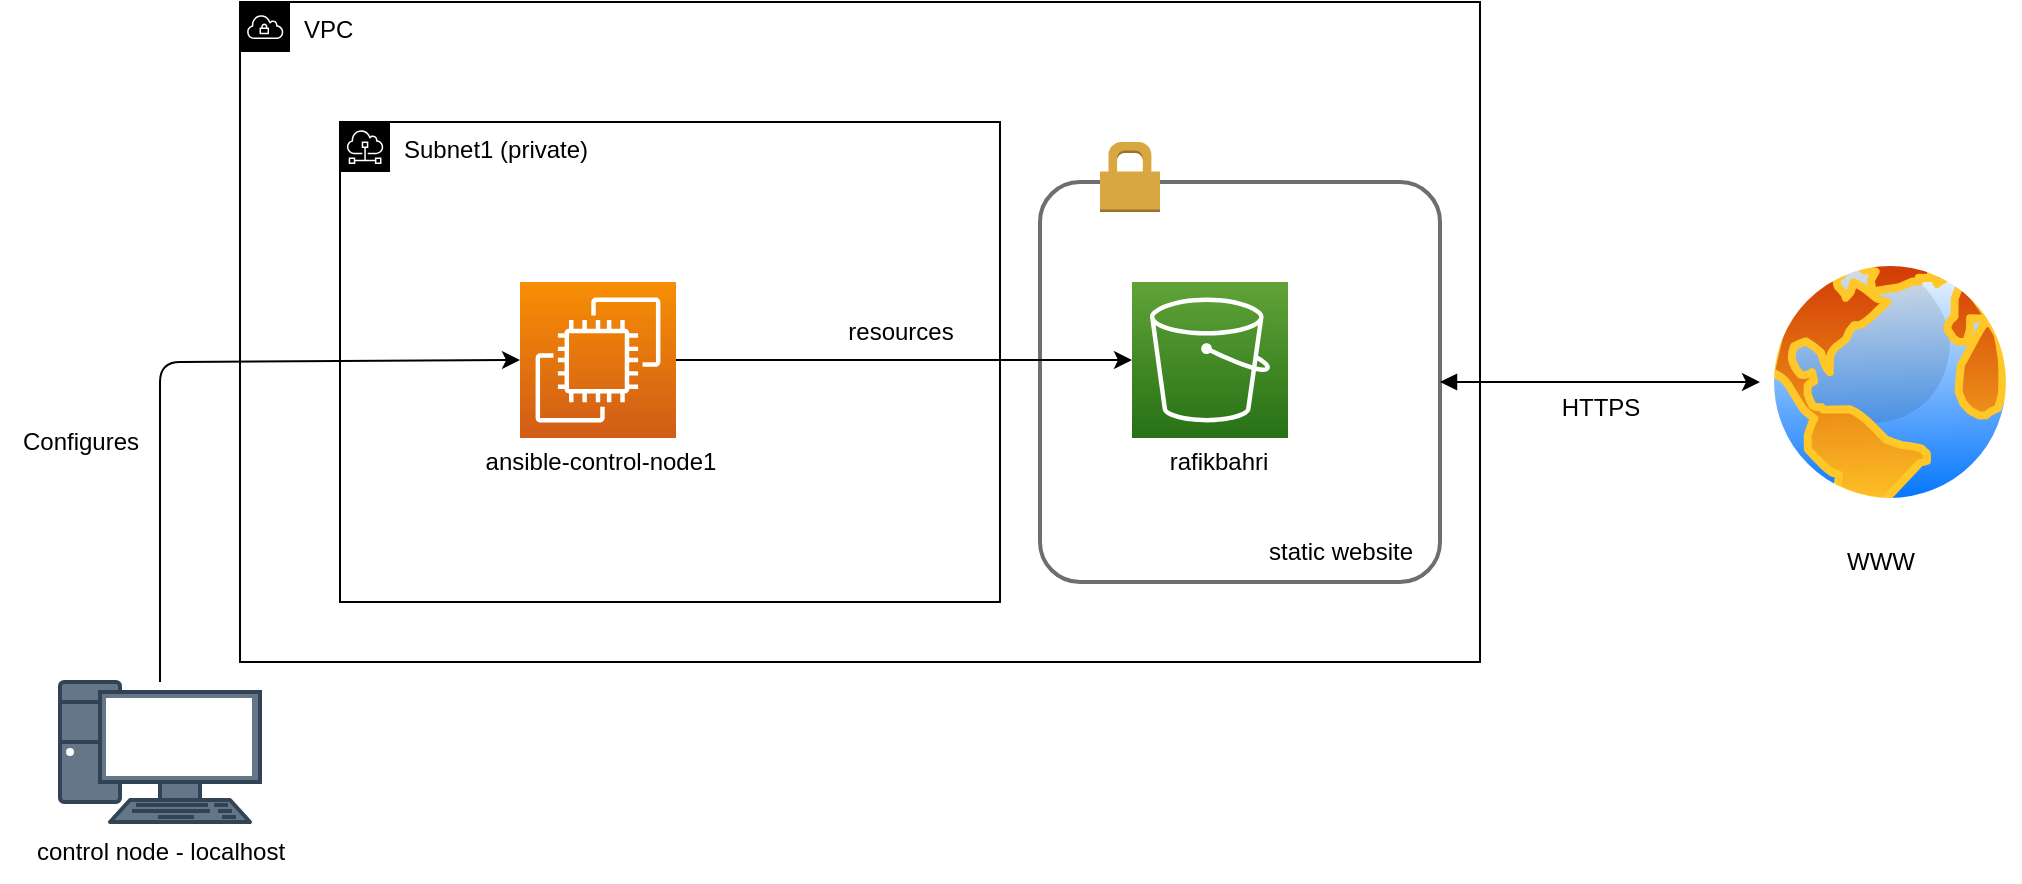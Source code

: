 <mxfile>
    <diagram id="ECHfrmqxrUTqERIfgDXb" name="Page-1">
        <mxGraphModel dx="1185" dy="1873" grid="1" gridSize="10" guides="1" tooltips="1" connect="1" arrows="1" fold="1" page="1" pageScale="1" pageWidth="850" pageHeight="1100" background="#FFFFFF" math="0" shadow="0">
            <root>
                <mxCell id="0"/>
                <mxCell id="1" parent="0"/>
                <mxCell id="22" value="&lt;font color=&quot;#000000&quot;&gt;Subnet1 (private)&lt;/font&gt;" style="sketch=0;outlineConnect=0;gradientColor=none;html=1;whiteSpace=wrap;fontSize=12;fontStyle=0;shape=mxgraph.aws4.group;grIcon=mxgraph.aws4.group_subnet;strokeColor=#000000;fillColor=none;verticalAlign=top;align=left;spacingLeft=30;fontColor=#879196;dashed=0;strokeWidth=1;" parent="1" vertex="1">
                    <mxGeometry x="170" y="-970" width="330" height="240" as="geometry"/>
                </mxCell>
                <mxCell id="25" value="" style="rounded=1;arcSize=10;dashed=0;fillColor=none;gradientColor=none;strokeWidth=2;strokeColor=#6E6E6E;" parent="1" vertex="1">
                    <mxGeometry x="520" y="-940" width="200" height="200" as="geometry"/>
                </mxCell>
                <mxCell id="16" value="&lt;font color=&quot;#000000&quot;&gt;VPC&lt;/font&gt;" style="sketch=0;outlineConnect=0;gradientColor=none;html=1;whiteSpace=wrap;fontSize=12;fontStyle=0;shape=mxgraph.aws4.group;grIcon=mxgraph.aws4.group_vpc;strokeColor=#000000;fillColor=none;verticalAlign=top;align=left;spacingLeft=30;fontColor=#B6BABF;dashed=0;" parent="1" vertex="1">
                    <mxGeometry x="120" y="-1030" width="620" height="330" as="geometry"/>
                </mxCell>
                <mxCell id="12" style="edgeStyle=none;html=1;exitX=1;exitY=0.5;exitDx=0;exitDy=0;exitPerimeter=0;strokeColor=#000000;" parent="1" source="2" target="10" edge="1">
                    <mxGeometry relative="1" as="geometry"/>
                </mxCell>
                <mxCell id="2" value="" style="sketch=0;points=[[0,0,0],[0.25,0,0],[0.5,0,0],[0.75,0,0],[1,0,0],[0,1,0],[0.25,1,0],[0.5,1,0],[0.75,1,0],[1,1,0],[0,0.25,0],[0,0.5,0],[0,0.75,0],[1,0.25,0],[1,0.5,0],[1,0.75,0]];outlineConnect=0;fontColor=#232F3E;gradientColor=#F78E04;gradientDirection=north;fillColor=#D05C17;strokeColor=#ffffff;dashed=0;verticalLabelPosition=bottom;verticalAlign=top;align=center;html=1;fontSize=12;fontStyle=0;aspect=fixed;shape=mxgraph.aws4.resourceIcon;resIcon=mxgraph.aws4.ec2;" parent="1" vertex="1">
                    <mxGeometry x="260" y="-890" width="78" height="78" as="geometry"/>
                </mxCell>
                <mxCell id="5" value="&lt;font color=&quot;#000000&quot;&gt;ansible-control-node1&lt;/font&gt;" style="text;html=1;align=center;verticalAlign=middle;resizable=0;points=[];autosize=1;strokeColor=none;fillColor=none;" parent="1" vertex="1">
                    <mxGeometry x="230" y="-815" width="140" height="30" as="geometry"/>
                </mxCell>
                <mxCell id="8" style="edgeStyle=none;html=1;entryX=0;entryY=0.5;entryDx=0;entryDy=0;entryPerimeter=0;strokeColor=#000000;" parent="1" source="6" target="2" edge="1">
                    <mxGeometry relative="1" as="geometry">
                        <Array as="points">
                            <mxPoint x="80" y="-850"/>
                        </Array>
                    </mxGeometry>
                </mxCell>
                <mxCell id="6" value="" style="fontColor=#ffffff;verticalAlign=top;verticalLabelPosition=bottom;labelPosition=center;align=center;html=1;outlineConnect=0;fillColor=#647687;strokeColor=#314354;gradientDirection=north;strokeWidth=2;shape=mxgraph.networks.pc;" parent="1" vertex="1">
                    <mxGeometry x="30" y="-690" width="100" height="70" as="geometry"/>
                </mxCell>
                <mxCell id="7" value="&lt;font color=&quot;#000000&quot;&gt;control node - localhost&lt;/font&gt;" style="text;html=1;align=center;verticalAlign=middle;resizable=0;points=[];autosize=1;strokeColor=none;fillColor=none;" parent="1" vertex="1">
                    <mxGeometry x="5" y="-620" width="150" height="30" as="geometry"/>
                </mxCell>
                <mxCell id="9" value="&lt;font color=&quot;#000000&quot;&gt;Configures&lt;/font&gt;" style="text;html=1;align=center;verticalAlign=middle;resizable=0;points=[];autosize=1;strokeColor=none;fillColor=none;" parent="1" vertex="1">
                    <mxGeometry y="-825" width="80" height="30" as="geometry"/>
                </mxCell>
                <mxCell id="10" value="" style="sketch=0;points=[[0,0,0],[0.25,0,0],[0.5,0,0],[0.75,0,0],[1,0,0],[0,1,0],[0.25,1,0],[0.5,1,0],[0.75,1,0],[1,1,0],[0,0.25,0],[0,0.5,0],[0,0.75,0],[1,0.25,0],[1,0.5,0],[1,0.75,0]];outlineConnect=0;fontColor=#232F3E;gradientColor=#60A337;gradientDirection=north;fillColor=#277116;strokeColor=#ffffff;dashed=0;verticalLabelPosition=bottom;verticalAlign=top;align=center;html=1;fontSize=12;fontStyle=0;aspect=fixed;shape=mxgraph.aws4.resourceIcon;resIcon=mxgraph.aws4.s3;" parent="1" vertex="1">
                    <mxGeometry x="566" y="-890" width="78" height="78" as="geometry"/>
                </mxCell>
                <mxCell id="11" value="&lt;font color=&quot;#000000&quot;&gt;rafikbahri&lt;/font&gt;" style="text;html=1;align=center;verticalAlign=middle;resizable=0;points=[];autosize=1;strokeColor=none;fillColor=none;" parent="1" vertex="1">
                    <mxGeometry x="574" y="-815" width="70" height="30" as="geometry"/>
                </mxCell>
                <mxCell id="13" value="&lt;font color=&quot;#000000&quot;&gt;resources&lt;/font&gt;" style="text;html=1;align=center;verticalAlign=middle;resizable=0;points=[];autosize=1;strokeColor=none;fillColor=none;" parent="1" vertex="1">
                    <mxGeometry x="410" y="-880" width="80" height="30" as="geometry"/>
                </mxCell>
                <mxCell id="28" style="edgeStyle=none;html=1;endArrow=block;endFill=1;startArrow=classic;startFill=1;strokeColor=#000000;" parent="1" source="23" target="25" edge="1">
                    <mxGeometry relative="1" as="geometry"/>
                </mxCell>
                <mxCell id="23" value="" style="aspect=fixed;perimeter=ellipsePerimeter;html=1;align=center;shadow=0;dashed=0;spacingTop=3;image;image=img/lib/active_directory/internet_globe.svg;strokeColor=#147EBA;strokeWidth=1;fillColor=default;" parent="1" vertex="1">
                    <mxGeometry x="880" y="-905" width="130" height="130" as="geometry"/>
                </mxCell>
                <mxCell id="26" value="" style="dashed=0;html=1;shape=mxgraph.aws3.permissions;fillColor=#D9A741;gradientColor=none;dashed=0;strokeColor=#000000;strokeWidth=1;" parent="1" vertex="1">
                    <mxGeometry x="550" y="-960" width="30" height="35" as="geometry"/>
                </mxCell>
                <mxCell id="27" value="&lt;font color=&quot;#000000&quot;&gt;static website&lt;/font&gt;" style="text;html=1;align=center;verticalAlign=middle;resizable=0;points=[];autosize=1;strokeColor=none;fillColor=none;" parent="1" vertex="1">
                    <mxGeometry x="620" y="-770" width="100" height="30" as="geometry"/>
                </mxCell>
                <mxCell id="29" value="&lt;font color=&quot;#000000&quot;&gt;HTTPS&lt;/font&gt;" style="text;html=1;align=center;verticalAlign=middle;resizable=0;points=[];autosize=1;strokeColor=none;fillColor=none;" parent="1" vertex="1">
                    <mxGeometry x="770" y="-842" width="60" height="30" as="geometry"/>
                </mxCell>
                <mxCell id="30" value="&lt;font color=&quot;#000000&quot;&gt;WWW&lt;/font&gt;" style="text;html=1;align=center;verticalAlign=middle;resizable=0;points=[];autosize=1;strokeColor=none;fillColor=none;" parent="1" vertex="1">
                    <mxGeometry x="910" y="-765" width="60" height="30" as="geometry"/>
                </mxCell>
            </root>
        </mxGraphModel>
    </diagram>
</mxfile>